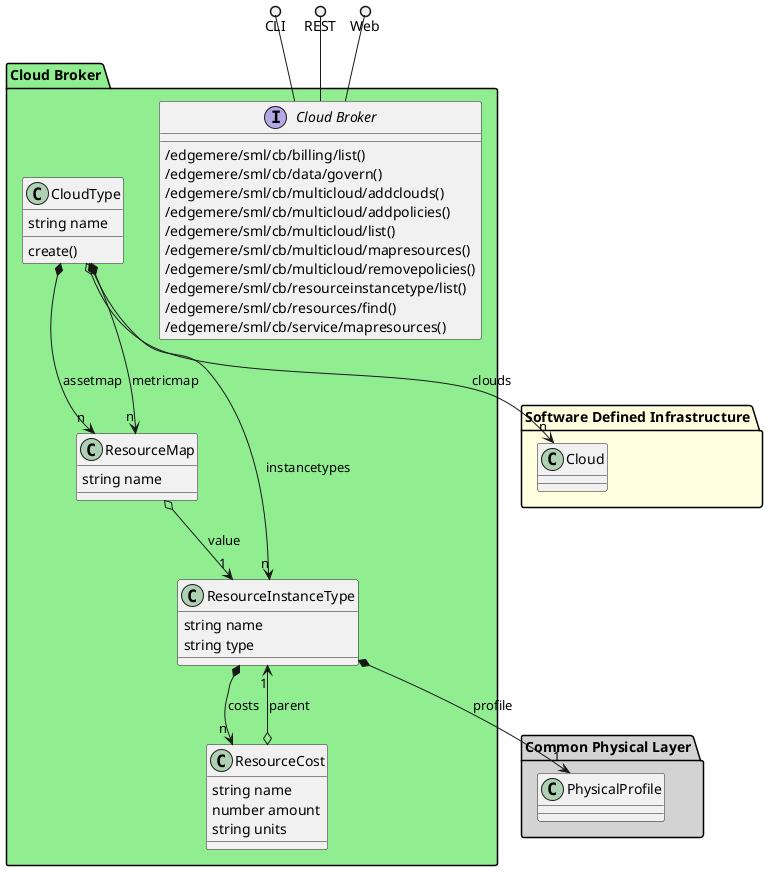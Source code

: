 @startuml


package "Software Defined Infrastructure" #lightyellow {
    
        class Cloud {
        }
    }

package "Cloud Broker" #lightgreen {
    
        class ResourceMap {
        }
    
        class ResourceInstanceType {
        }
    
        class ResourceCost {
        }
    }

package "Common Physical Layer" #lightgray {
    
        class PhysicalProfile {
        }
    }


package "Cloud Broker" #lightgreen {

    interface "Cloud Broker" as i {
            /edgemere/sml/cb/billing/list()
            /edgemere/sml/cb/data/govern()
            /edgemere/sml/cb/multicloud/addclouds()
            /edgemere/sml/cb/multicloud/addpolicies()
            /edgemere/sml/cb/multicloud/list()
            /edgemere/sml/cb/multicloud/mapresources()
            /edgemere/sml/cb/multicloud/removepolicies()
            /edgemere/sml/cb/resourceinstancetype/list()
            /edgemere/sml/cb/resources/find()
            /edgemere/sml/cb/service/mapresources()
    
    }
}

CLI ()-- i
REST ()-- i
Web ()-- i

package "Cloud Broker" #lightgreen {
        class "CloudType" {
                 string name
                             create()
            }
                CloudType o--> "n" Cloud : clouds
                        CloudType *--> "n" ResourceMap : assetmap
                        CloudType *--> "n" ResourceInstanceType : instancetypes
                        CloudType *--> "n" ResourceMap : metricmap
            
    
    class "ResourceCost" {
                 string name
                 number amount
                 string units
                    }
                ResourceCost o--> "1" ResourceInstanceType : parent
            
    
    class "ResourceInstanceType" {
                 string name
                 string type
                    }
                ResourceInstanceType *--> "1" PhysicalProfile : profile
                        ResourceInstanceType *--> "n" ResourceCost : costs
            
    
    class "ResourceMap" {
                 string name
                    }
                ResourceMap o--> "1" ResourceInstanceType : value
            
    

}



@enduml
